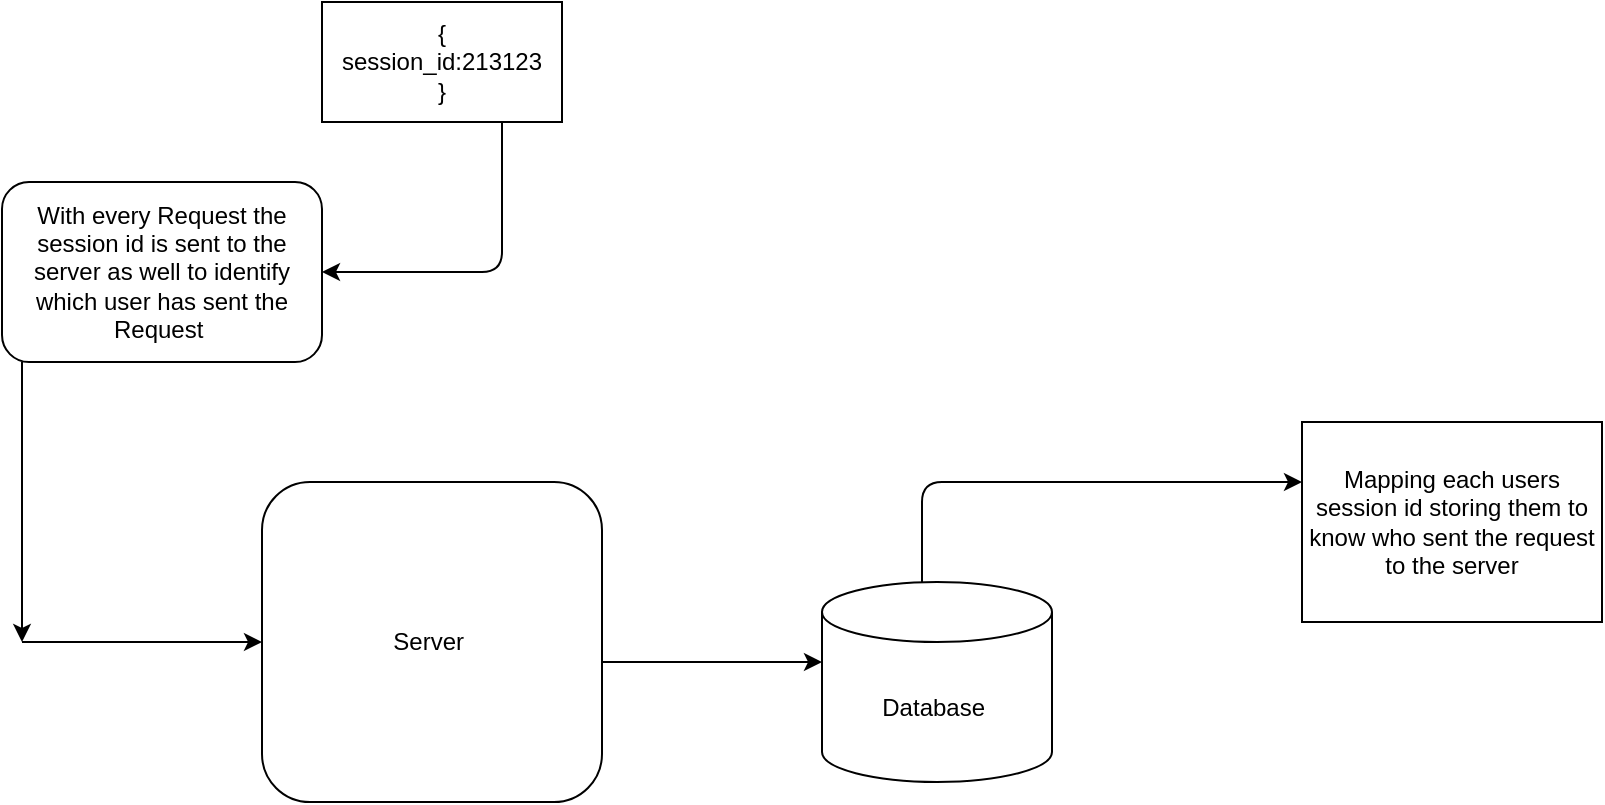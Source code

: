 <mxfile>
    <diagram id="dzH6YfM8eSNnSb9QNUsX" name="Page-1">
        <mxGraphModel dx="820" dy="439" grid="1" gridSize="10" guides="1" tooltips="1" connect="1" arrows="1" fold="1" page="1" pageScale="1" pageWidth="583" pageHeight="827" math="0" shadow="0">
            <root>
                <mxCell id="0"/>
                <mxCell id="1" parent="0"/>
                <mxCell id="2" value="Server&amp;nbsp;" style="rounded=1;whiteSpace=wrap;html=1;" parent="1" vertex="1">
                    <mxGeometry x="130" y="270" width="170" height="160" as="geometry"/>
                </mxCell>
                <mxCell id="3" value="" style="endArrow=classic;html=1;entryX=0;entryY=0.5;entryDx=0;entryDy=0;" parent="1" target="2" edge="1">
                    <mxGeometry width="50" height="50" relative="1" as="geometry">
                        <mxPoint x="10" y="350" as="sourcePoint"/>
                        <mxPoint x="80" y="325" as="targetPoint"/>
                        <Array as="points"/>
                    </mxGeometry>
                </mxCell>
                <mxCell id="4" value="" style="endArrow=classic;html=1;" parent="1" edge="1">
                    <mxGeometry width="50" height="50" relative="1" as="geometry">
                        <mxPoint x="300" y="360" as="sourcePoint"/>
                        <mxPoint x="410" y="360" as="targetPoint"/>
                    </mxGeometry>
                </mxCell>
                <mxCell id="5" value="Database&amp;nbsp;" style="shape=cylinder3;whiteSpace=wrap;html=1;boundedLbl=1;backgroundOutline=1;size=15;" parent="1" vertex="1">
                    <mxGeometry x="410" y="320" width="115" height="100" as="geometry"/>
                </mxCell>
                <mxCell id="6" value="" style="endArrow=classic;html=1;" parent="1" edge="1">
                    <mxGeometry width="50" height="50" relative="1" as="geometry">
                        <mxPoint x="460" y="320" as="sourcePoint"/>
                        <mxPoint x="650" y="270" as="targetPoint"/>
                        <Array as="points">
                            <mxPoint x="460" y="270"/>
                            <mxPoint x="570" y="270"/>
                        </Array>
                    </mxGeometry>
                </mxCell>
                <mxCell id="7" value="Mapping each users session id storing them to know who sent the request to the server" style="rounded=0;whiteSpace=wrap;html=1;" parent="1" vertex="1">
                    <mxGeometry x="650" y="240" width="150" height="100" as="geometry"/>
                </mxCell>
                <mxCell id="8" value="With every Request the session id is sent to the server as well to identify which user has sent the Request&amp;nbsp;" style="rounded=1;whiteSpace=wrap;html=1;" parent="1" vertex="1">
                    <mxGeometry y="120" width="160" height="90" as="geometry"/>
                </mxCell>
                <mxCell id="9" value="" style="endArrow=classic;html=1;" parent="1" edge="1">
                    <mxGeometry width="50" height="50" relative="1" as="geometry">
                        <mxPoint x="10" y="210" as="sourcePoint"/>
                        <mxPoint x="10" y="350" as="targetPoint"/>
                        <Array as="points">
                            <mxPoint x="10" y="280"/>
                        </Array>
                    </mxGeometry>
                </mxCell>
                <mxCell id="10" value="{&lt;br&gt;session_id:213123&lt;br&gt;}" style="rounded=0;whiteSpace=wrap;html=1;" parent="1" vertex="1">
                    <mxGeometry x="160" y="30" width="120" height="60" as="geometry"/>
                </mxCell>
                <mxCell id="11" value="" style="endArrow=classic;html=1;entryX=1;entryY=0.5;entryDx=0;entryDy=0;exitX=0.75;exitY=1;exitDx=0;exitDy=0;" parent="1" source="10" target="8" edge="1">
                    <mxGeometry width="50" height="50" relative="1" as="geometry">
                        <mxPoint x="220" y="170" as="sourcePoint"/>
                        <mxPoint x="270" y="120" as="targetPoint"/>
                        <Array as="points">
                            <mxPoint x="250" y="165"/>
                        </Array>
                    </mxGeometry>
                </mxCell>
            </root>
        </mxGraphModel>
    </diagram>
</mxfile>